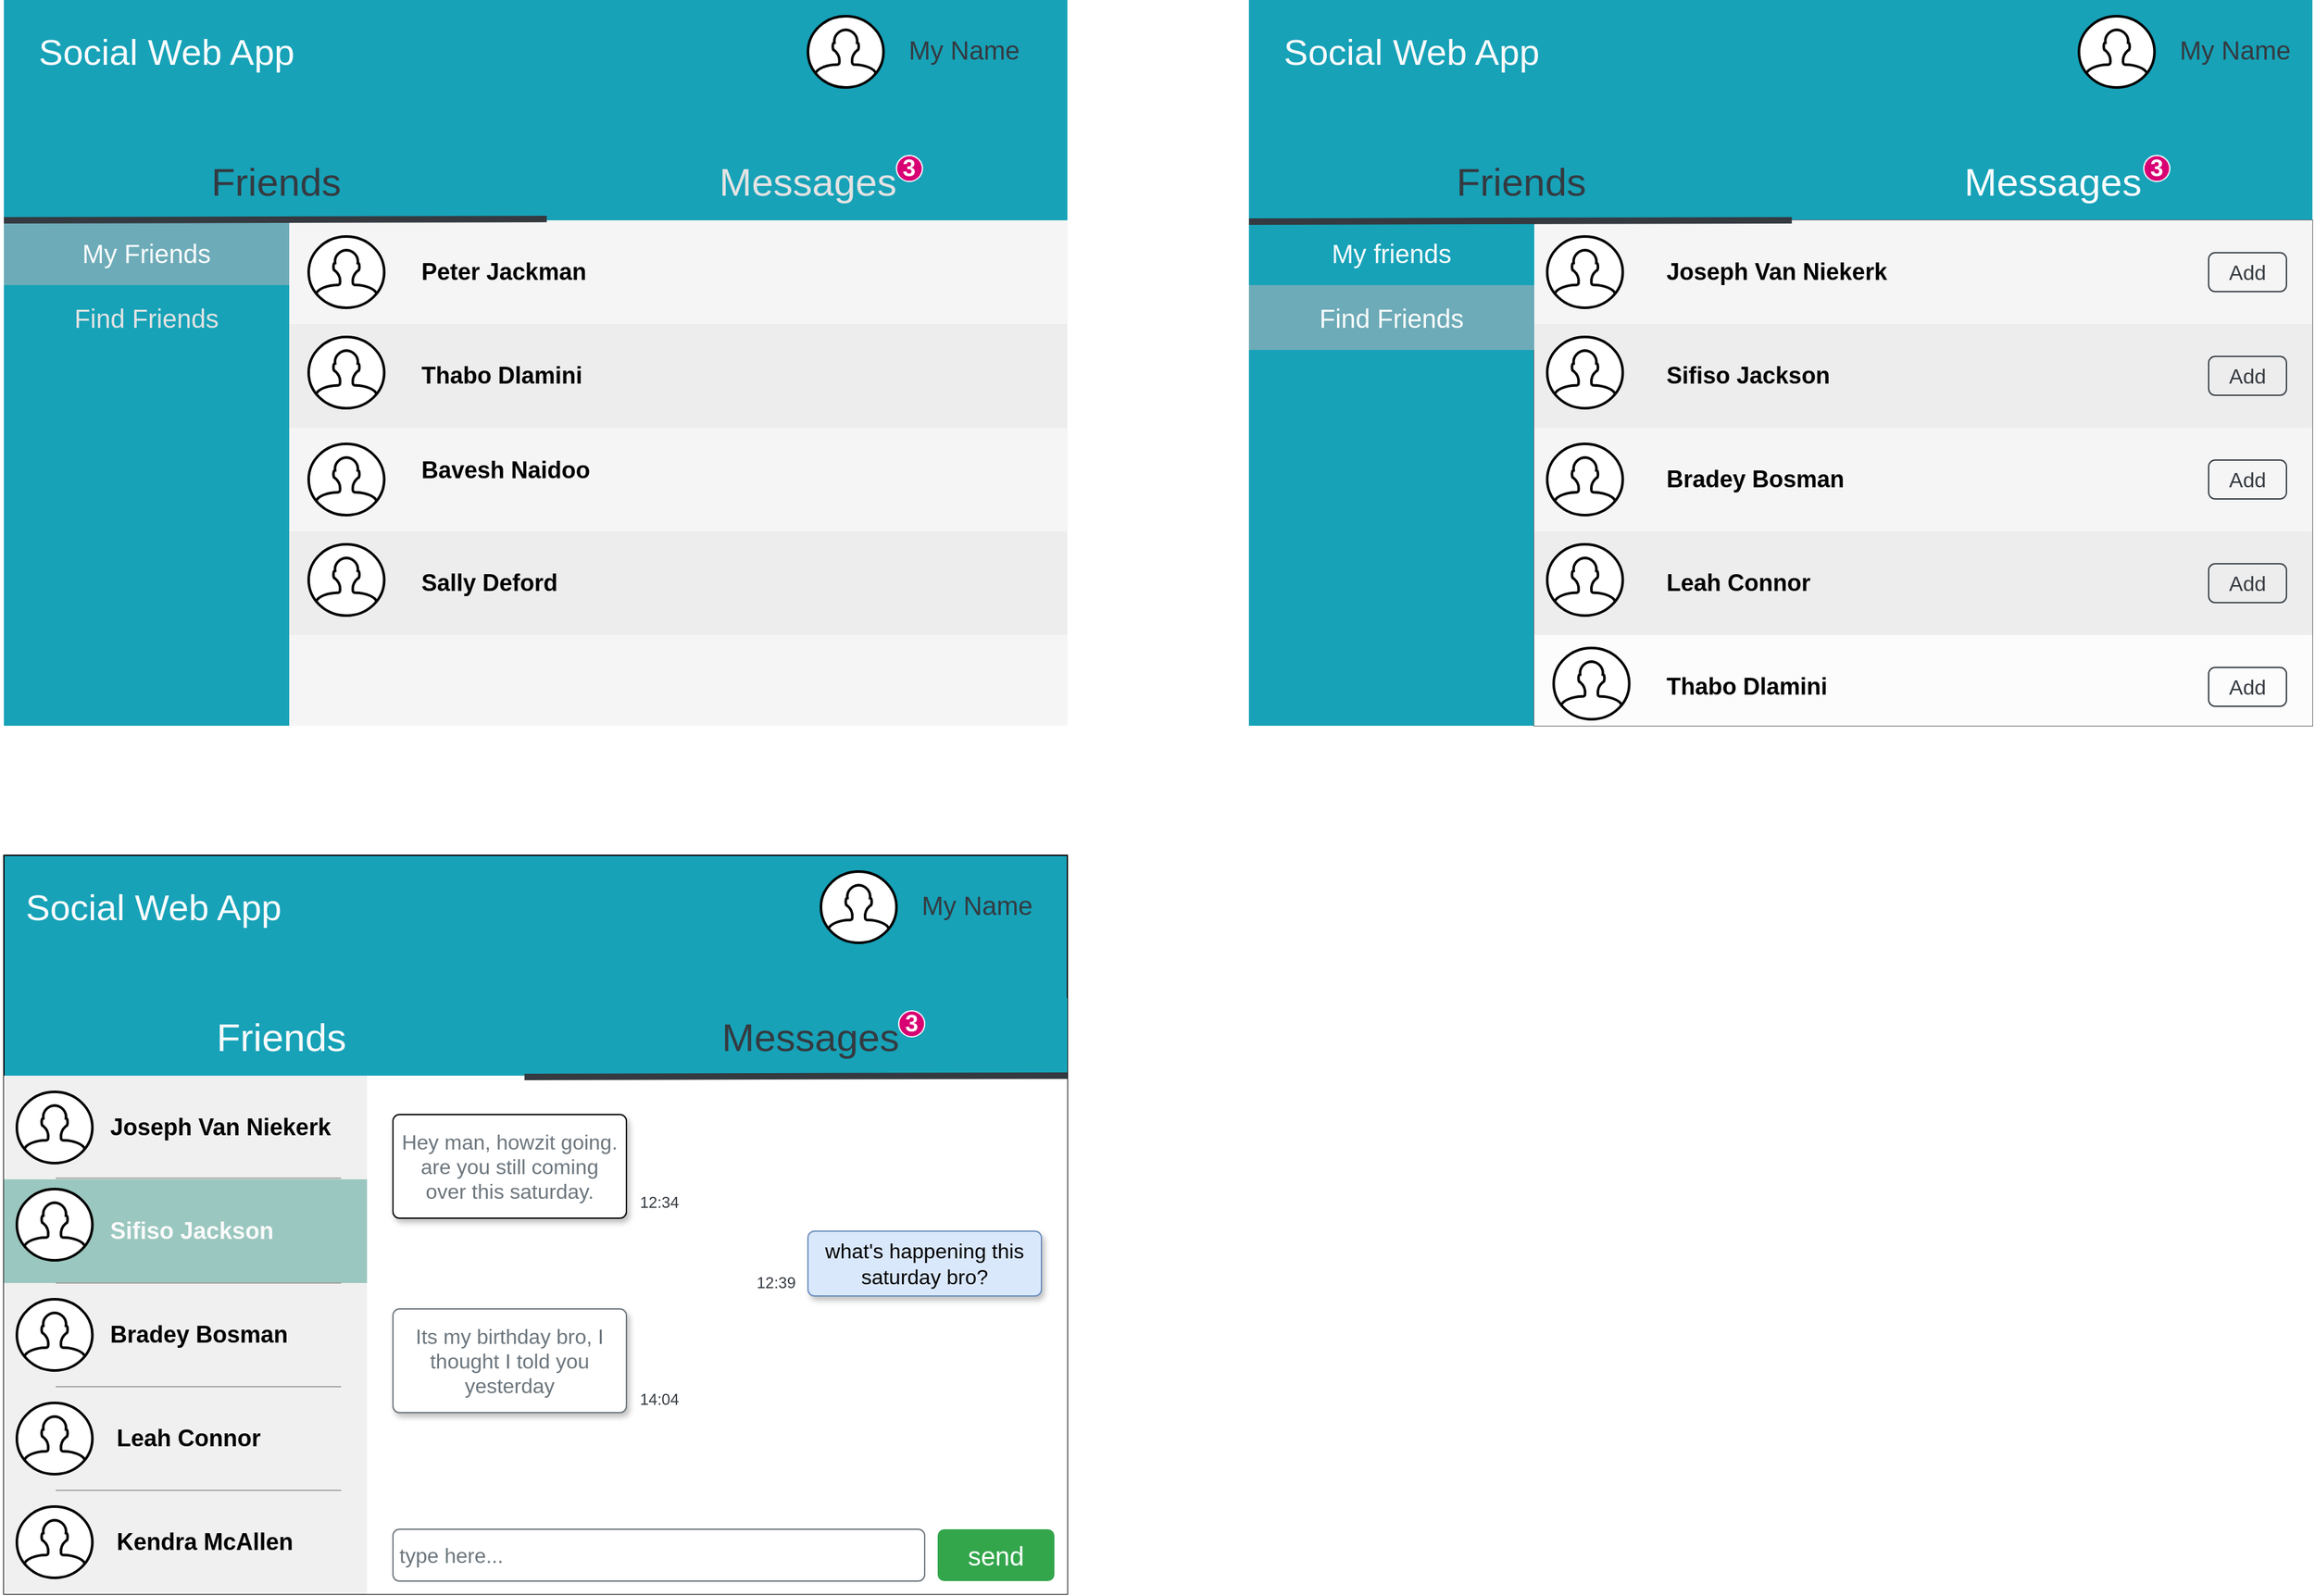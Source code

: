 <mxfile version="13.9.9" type="device"><diagram id="fgAXgXyOfDUT4Os04K8f" name="Page-1"><mxGraphModel dx="3542" dy="1590" grid="1" gridSize="10" guides="1" tooltips="1" connect="1" arrows="1" fold="1" page="1" pageScale="1" pageWidth="827" pageHeight="1169" math="0" shadow="0"><root><mxCell id="0"/><mxCell id="1" parent="0"/><mxCell id="bKi56a2Kkz1NWLnt8a-1-68" value="" style="rounded=0;whiteSpace=wrap;html=1;fillColor=#17A2B8;" parent="1" vertex="1"><mxGeometry y="710" width="820" height="570" as="geometry"/></mxCell><mxCell id="FOoEjwUiOdIudDkvQVt_-35" value="" style="rounded=0;whiteSpace=wrap;html=1;shadow=0;glass=0;sketch=0;fontColor=#333333;fillColor=#F0F0F0;strokeColor=none;" vertex="1" parent="1"><mxGeometry y="880" width="280" height="400" as="geometry"/></mxCell><mxCell id="FOoEjwUiOdIudDkvQVt_-44" value="" style="rounded=0;whiteSpace=wrap;html=1;shadow=0;glass=0;dashed=1;dashPattern=1 1;sketch=0;fillColor=#9AC7BF;strokeColor=none;" vertex="1" parent="1"><mxGeometry y="960" width="280" height="80" as="geometry"/></mxCell><mxCell id="FOoEjwUiOdIudDkvQVt_-36" value="" style="rounded=0;whiteSpace=wrap;html=1;shadow=0;glass=0;sketch=0;strokeColor=none;" vertex="1" parent="1"><mxGeometry x="280" y="880" width="540" height="400" as="geometry"/></mxCell><mxCell id="bKi56a2Kkz1NWLnt8a-1-1" value="" style="rounded=0;whiteSpace=wrap;html=1;fillColor=#17A2B8;strokeColor=none;" parent="1" vertex="1"><mxGeometry y="50" width="820" height="560" as="geometry"/></mxCell><mxCell id="bKi56a2Kkz1NWLnt8a-1-2" value="&lt;font style=&quot;font-size: 28px&quot;&gt;Social Web App&lt;/font&gt;" style="text;html=1;align=center;verticalAlign=middle;resizable=0;points=[];autosize=1;fontColor=#FCFCFC;" parent="1" vertex="1"><mxGeometry x="20" y="80" width="210" height="20" as="geometry"/></mxCell><mxCell id="bKi56a2Kkz1NWLnt8a-1-5" value="&lt;font style=&quot;font-size: 30px&quot;&gt;Friends&lt;/font&gt;" style="rounded=0;whiteSpace=wrap;html=1;fillColor=#17A2B8;strokeColor=none;gradientDirection=south;fontColor=#343a40;" parent="1" vertex="1"><mxGeometry y="160" width="420" height="60" as="geometry"/></mxCell><mxCell id="bKi56a2Kkz1NWLnt8a-1-7" value="&lt;font style=&quot;font-size: 30px&quot;&gt;Messages&lt;/font&gt;" style="rounded=0;whiteSpace=wrap;html=1;fillColor=#17a2b8;strokeColor=none;fontColor=#E3E3E3;" parent="1" vertex="1"><mxGeometry x="420" y="160" width="400" height="60" as="geometry"/></mxCell><mxCell id="bKi56a2Kkz1NWLnt8a-1-9" value="" style="rounded=0;whiteSpace=wrap;html=1;fillColor=#f5f5f5;fontColor=#333333;strokeColor=none;" parent="1" vertex="1"><mxGeometry x="220" y="220" width="600" height="390" as="geometry"/></mxCell><mxCell id="bKi56a2Kkz1NWLnt8a-1-10" value="&lt;blockquote style=&quot;margin: 0px 0px 0px 40px ; border: none ; padding: 0px&quot;&gt;&lt;br&gt;&lt;/blockquote&gt;" style="rounded=0;whiteSpace=wrap;html=1;fillColor=#f5f5f5;fontColor=#333333;align=center;glass=0;sketch=0;shadow=0;strokeColor=none;" parent="1" vertex="1"><mxGeometry x="220" y="220" width="600" height="80" as="geometry"/></mxCell><mxCell id="bKi56a2Kkz1NWLnt8a-1-11" value="" style="rounded=0;whiteSpace=wrap;html=1;fontColor=#333333;strokeColor=none;fillColor=#EDEDED;" parent="1" vertex="1"><mxGeometry x="220" y="300" width="600" height="80" as="geometry"/></mxCell><mxCell id="bKi56a2Kkz1NWLnt8a-1-12" value="" style="rounded=0;whiteSpace=wrap;html=1;fillColor=#f5f5f5;fontColor=#333333;strokeColor=none;" parent="1" vertex="1"><mxGeometry x="220" y="380" width="600" height="80" as="geometry"/></mxCell><mxCell id="bKi56a2Kkz1NWLnt8a-1-13" value="" style="rounded=0;whiteSpace=wrap;html=1;fontColor=#333333;strokeColor=none;fillColor=#EDEDED;" parent="1" vertex="1"><mxGeometry x="220" y="460" width="600" height="80" as="geometry"/></mxCell><mxCell id="bKi56a2Kkz1NWLnt8a-1-14" value="&lt;font style=&quot;font-size: 20px&quot;&gt;My Friends&lt;/font&gt;" style="rounded=0;whiteSpace=wrap;html=1;fontColor=#FCFCFC;gradientDirection=south;strokeColor=none;fillColor=#6DABB8;" parent="1" vertex="1"><mxGeometry y="220" width="220" height="50" as="geometry"/></mxCell><mxCell id="bKi56a2Kkz1NWLnt8a-1-20" value="&lt;font style=&quot;font-size: 20px&quot;&gt;Find Friends&lt;/font&gt;" style="rounded=0;whiteSpace=wrap;html=1;fillColor=none;strokeColor=none;fontColor=#E3E3E3;" parent="1" vertex="1"><mxGeometry y="270" width="220" height="50" as="geometry"/></mxCell><mxCell id="bKi56a2Kkz1NWLnt8a-1-21" value="&lt;div&gt;&lt;span&gt;&lt;b&gt;&lt;font style=&quot;font-size: 18px&quot;&gt;Peter Jackman&lt;/font&gt;&lt;/b&gt;&lt;/span&gt;&lt;/div&gt;" style="text;html=1;align=left;verticalAlign=middle;resizable=0;points=[];autosize=1;" parent="1" vertex="1"><mxGeometry x="320" y="250" width="140" height="20" as="geometry"/></mxCell><mxCell id="bKi56a2Kkz1NWLnt8a-1-22" value="&lt;div&gt;&lt;span style=&quot;font-size: 18px&quot;&gt;&lt;b&gt;Thabo Dlamini&lt;/b&gt;&lt;/span&gt;&lt;/div&gt;" style="text;html=1;align=left;verticalAlign=middle;resizable=0;points=[];autosize=1;" parent="1" vertex="1"><mxGeometry x="320" y="330" width="140" height="20" as="geometry"/></mxCell><mxCell id="bKi56a2Kkz1NWLnt8a-1-23" value="&lt;div&gt;&lt;span style=&quot;font-size: 18px&quot;&gt;&lt;b&gt;Bavesh Naidoo&lt;/b&gt;&lt;/span&gt;&lt;/div&gt;&lt;div&gt;&lt;br&gt;&lt;/div&gt;" style="text;html=1;align=left;verticalAlign=middle;resizable=0;points=[];autosize=1;" parent="1" vertex="1"><mxGeometry x="320" y="400" width="150" height="40" as="geometry"/></mxCell><mxCell id="bKi56a2Kkz1NWLnt8a-1-24" value="&lt;div&gt;&lt;span style=&quot;font-size: 18px&quot;&gt;&lt;b&gt;Sally Deford&lt;/b&gt;&lt;/span&gt;&lt;/div&gt;" style="text;html=1;align=left;verticalAlign=middle;resizable=0;points=[];autosize=1;" parent="1" vertex="1"><mxGeometry x="320" y="490" width="120" height="20" as="geometry"/></mxCell><mxCell id="bKi56a2Kkz1NWLnt8a-1-45" value="" style="rounded=0;whiteSpace=wrap;html=1;fillColor=#17A2B8;strokeColor=none;" parent="1" vertex="1"><mxGeometry x="960" y="50" width="820" height="560" as="geometry"/></mxCell><mxCell id="bKi56a2Kkz1NWLnt8a-1-46" value="&lt;font style=&quot;font-size: 28px&quot; color=&quot;#fafafa&quot;&gt;Social Web App&lt;/font&gt;" style="text;html=1;align=center;verticalAlign=middle;resizable=0;points=[];autosize=1;" parent="1" vertex="1"><mxGeometry x="980" y="80" width="210" height="20" as="geometry"/></mxCell><mxCell id="bKi56a2Kkz1NWLnt8a-1-47" value="&lt;font style=&quot;font-size: 30px&quot; color=&quot;#343a40&quot;&gt;Friends&lt;/font&gt;" style="rounded=0;whiteSpace=wrap;html=1;fillColor=#17A2B8;strokeColor=none;" parent="1" vertex="1"><mxGeometry x="960" y="160" width="420" height="60" as="geometry"/></mxCell><mxCell id="bKi56a2Kkz1NWLnt8a-1-48" value="&lt;font style=&quot;font-size: 30px&quot; color=&quot;#fcfcfc&quot;&gt;Messages&lt;/font&gt;" style="rounded=0;whiteSpace=wrap;html=1;fontColor=#333333;fillColor=#17A2B8;strokeColor=none;" parent="1" vertex="1"><mxGeometry x="1380" y="160" width="400" height="60" as="geometry"/></mxCell><mxCell id="bKi56a2Kkz1NWLnt8a-1-49" value="" style="rounded=0;whiteSpace=wrap;html=1;fillColor=#f5f5f5;strokeColor=#666666;fontColor=#333333;" parent="1" vertex="1"><mxGeometry x="1180" y="220" width="600" height="390" as="geometry"/></mxCell><mxCell id="bKi56a2Kkz1NWLnt8a-1-50" value="&lt;blockquote style=&quot;margin: 0px 0px 0px 40px ; border: none ; padding: 0px&quot;&gt;&lt;br&gt;&lt;/blockquote&gt;" style="rounded=0;whiteSpace=wrap;html=1;fillColor=#f5f5f5;fontColor=#333333;align=center;strokeColor=none;" parent="1" vertex="1"><mxGeometry x="1180" y="220" width="600" height="80" as="geometry"/></mxCell><mxCell id="bKi56a2Kkz1NWLnt8a-1-51" value="" style="rounded=0;whiteSpace=wrap;html=1;fontColor=#333333;strokeColor=none;fillColor=#EDEDED;" parent="1" vertex="1"><mxGeometry x="1180" y="300" width="600" height="80" as="geometry"/></mxCell><mxCell id="bKi56a2Kkz1NWLnt8a-1-52" value="" style="rounded=0;whiteSpace=wrap;html=1;fillColor=#f5f5f5;fontColor=#333333;strokeColor=none;" parent="1" vertex="1"><mxGeometry x="1180" y="380" width="600" height="80" as="geometry"/></mxCell><mxCell id="bKi56a2Kkz1NWLnt8a-1-53" value="" style="rounded=0;whiteSpace=wrap;html=1;fontColor=#333333;strokeColor=none;fillColor=#EDEDED;" parent="1" vertex="1"><mxGeometry x="1180" y="460" width="600" height="80" as="geometry"/></mxCell><mxCell id="bKi56a2Kkz1NWLnt8a-1-54" value="&lt;font style=&quot;font-size: 20px&quot; color=&quot;#fcfcfc&quot;&gt;Find Friends&lt;/font&gt;" style="rounded=0;whiteSpace=wrap;html=1;fontColor=#333333;strokeColor=none;fillColor=#6DABB8;" parent="1" vertex="1"><mxGeometry x="960" y="270" width="220" height="50" as="geometry"/></mxCell><mxCell id="bKi56a2Kkz1NWLnt8a-1-59" value="&lt;font style=&quot;font-size: 20px&quot; color=&quot;#fcfcfc&quot;&gt;My friends&lt;/font&gt;" style="rounded=0;whiteSpace=wrap;html=1;strokeColor=none;fillColor=#17A2B8;" parent="1" vertex="1"><mxGeometry x="960" y="220" width="220" height="50" as="geometry"/></mxCell><mxCell id="bKi56a2Kkz1NWLnt8a-1-60" value="&lt;div&gt;&lt;span&gt;&lt;b&gt;&lt;font style=&quot;font-size: 18px&quot;&gt;Joseph Van Niekerk&lt;/font&gt;&lt;/b&gt;&lt;/span&gt;&lt;/div&gt;" style="text;html=1;align=left;verticalAlign=middle;resizable=0;points=[];autosize=1;" parent="1" vertex="1"><mxGeometry x="1280" y="250" width="190" height="20" as="geometry"/></mxCell><mxCell id="bKi56a2Kkz1NWLnt8a-1-61" value="&lt;div&gt;&lt;span style=&quot;font-size: 18px&quot;&gt;&lt;b&gt;Sifiso Jackson&lt;/b&gt;&lt;/span&gt;&lt;/div&gt;" style="text;html=1;align=left;verticalAlign=middle;resizable=0;points=[];autosize=1;" parent="1" vertex="1"><mxGeometry x="1280" y="330" width="140" height="20" as="geometry"/></mxCell><mxCell id="bKi56a2Kkz1NWLnt8a-1-62" value="&lt;div&gt;&lt;span style=&quot;font-size: 18px&quot;&gt;&lt;b&gt;Bradey Bosman&lt;/b&gt;&lt;/span&gt;&lt;/div&gt;" style="text;html=1;align=left;verticalAlign=middle;resizable=0;points=[];autosize=1;" parent="1" vertex="1"><mxGeometry x="1280" y="410" width="150" height="20" as="geometry"/></mxCell><mxCell id="bKi56a2Kkz1NWLnt8a-1-63" value="&lt;span style=&quot;font-size: 18px&quot;&gt;&lt;b&gt;Leah Connor&lt;/b&gt;&lt;/span&gt;" style="text;html=1;align=left;verticalAlign=middle;resizable=0;points=[];autosize=1;" parent="1" vertex="1"><mxGeometry x="1280" y="490" width="130" height="20" as="geometry"/></mxCell><mxCell id="bKi56a2Kkz1NWLnt8a-1-64" value="Add" style="html=1;shadow=0;dashed=0;shape=mxgraph.bootstrap.rrect;rSize=5;strokeColor=#343A40;strokeWidth=1;fillColor=none;fontColor=#343A40;whiteSpace=wrap;align=center;verticalAlign=middle;spacingLeft=0;fontStyle=0;fontSize=16;spacing=5;" parent="1" vertex="1"><mxGeometry x="1700" y="245" width="60" height="30" as="geometry"/></mxCell><mxCell id="bKi56a2Kkz1NWLnt8a-1-65" value="Add" style="html=1;shadow=0;dashed=0;shape=mxgraph.bootstrap.rrect;rSize=5;strokeColor=#343A40;strokeWidth=1;fillColor=none;fontColor=#343A40;whiteSpace=wrap;align=center;verticalAlign=middle;spacingLeft=0;fontStyle=0;fontSize=16;spacing=5;" parent="1" vertex="1"><mxGeometry x="1700" y="325" width="60" height="30" as="geometry"/></mxCell><mxCell id="bKi56a2Kkz1NWLnt8a-1-66" value="Add" style="html=1;shadow=0;dashed=0;shape=mxgraph.bootstrap.rrect;rSize=5;strokeColor=#343A40;strokeWidth=1;fillColor=none;fontColor=#343A40;whiteSpace=wrap;align=center;verticalAlign=middle;spacingLeft=0;fontStyle=0;fontSize=16;spacing=5;" parent="1" vertex="1"><mxGeometry x="1700" y="405" width="60" height="30" as="geometry"/></mxCell><mxCell id="bKi56a2Kkz1NWLnt8a-1-67" value="Add" style="html=1;shadow=0;dashed=0;shape=mxgraph.bootstrap.rrect;rSize=5;strokeColor=#343A40;strokeWidth=1;fillColor=none;fontColor=#343A40;whiteSpace=wrap;align=center;verticalAlign=middle;spacingLeft=0;fontStyle=0;fontSize=16;spacing=5;" parent="1" vertex="1"><mxGeometry x="1700" y="485" width="60" height="30" as="geometry"/></mxCell><mxCell id="bKi56a2Kkz1NWLnt8a-1-69" value="&lt;font style=&quot;font-size: 28px&quot; color=&quot;#fcfcfc&quot;&gt;Social Web App&lt;/font&gt;" style="text;html=1;align=center;verticalAlign=middle;resizable=0;points=[];autosize=1;" parent="1" vertex="1"><mxGeometry x="10" y="740" width="210" height="20" as="geometry"/></mxCell><mxCell id="bKi56a2Kkz1NWLnt8a-1-83" value="&lt;div&gt;&lt;span&gt;&lt;b&gt;&lt;font style=&quot;font-size: 18px&quot;&gt;Joseph Van Niekerk&lt;/font&gt;&lt;/b&gt;&lt;/span&gt;&lt;/div&gt;" style="text;html=1;align=left;verticalAlign=middle;resizable=0;points=[];autosize=1;" parent="1" vertex="1"><mxGeometry x="80" y="910" width="190" height="20" as="geometry"/></mxCell><mxCell id="bKi56a2Kkz1NWLnt8a-1-84" value="&lt;div&gt;&lt;span style=&quot;font-size: 18px&quot;&gt;&lt;b&gt;Sifiso Jackson&lt;/b&gt;&lt;/span&gt;&lt;/div&gt;" style="text;html=1;align=left;verticalAlign=middle;resizable=0;points=[];autosize=1;fontColor=#FAFAFA;" parent="1" vertex="1"><mxGeometry x="80" y="990" width="140" height="20" as="geometry"/></mxCell><mxCell id="bKi56a2Kkz1NWLnt8a-1-85" value="&lt;div&gt;&lt;span style=&quot;font-size: 18px&quot;&gt;&lt;b&gt;Bradey Bosman&lt;/b&gt;&lt;/span&gt;&lt;/div&gt;" style="text;html=1;align=left;verticalAlign=middle;resizable=0;points=[];autosize=1;" parent="1" vertex="1"><mxGeometry x="80" y="1070" width="150" height="20" as="geometry"/></mxCell><mxCell id="bKi56a2Kkz1NWLnt8a-1-86" value="&lt;span style=&quot;font-size: 18px&quot;&gt;&lt;b&gt;Leah Connor&lt;/b&gt;&lt;/span&gt;" style="text;html=1;align=left;verticalAlign=middle;resizable=0;points=[];autosize=1;" parent="1" vertex="1"><mxGeometry x="85" y="1150" width="130" height="20" as="geometry"/></mxCell><mxCell id="bKi56a2Kkz1NWLnt8a-1-93" value="&lt;span style=&quot;font-size: 18px&quot;&gt;&lt;b&gt;Kendra McAllen&lt;/b&gt;&lt;/span&gt;" style="text;html=1;align=left;verticalAlign=middle;resizable=0;points=[];autosize=1;" parent="1" vertex="1"><mxGeometry x="85" y="1230" width="150" height="20" as="geometry"/></mxCell><mxCell id="bKi56a2Kkz1NWLnt8a-1-94" value="Hey man, howzit going. are you still coming over this saturday." style="html=1;shadow=1;dashed=0;shape=mxgraph.bootstrap.rrect;rSize=5;strokeWidth=1;fontColor=#6C767D;whiteSpace=wrap;align=center;verticalAlign=middle;spacingLeft=0;fontStyle=0;fontSize=16;spacing=5;sketch=0;" parent="1" vertex="1"><mxGeometry x="300" y="910" width="180" height="80" as="geometry"/></mxCell><mxCell id="bKi56a2Kkz1NWLnt8a-1-95" value="what's happening this saturday bro?" style="html=1;shadow=1;dashed=0;shape=mxgraph.bootstrap.rrect;rSize=5;strokeColor=#6c8ebf;strokeWidth=1;fillColor=#dae8fc;whiteSpace=wrap;align=center;verticalAlign=middle;spacingLeft=0;fontStyle=0;fontSize=16;spacing=5;perimeterSpacing=0;" parent="1" vertex="1"><mxGeometry x="620" y="1000" width="180" height="50" as="geometry"/></mxCell><mxCell id="bKi56a2Kkz1NWLnt8a-1-96" value="Its my birthday bro, I thought I told you yesterday" style="html=1;shadow=1;dashed=0;shape=mxgraph.bootstrap.rrect;rSize=5;strokeColor=#6C767D;strokeWidth=1;fontColor=#6C767D;whiteSpace=wrap;align=center;verticalAlign=middle;spacingLeft=0;fontStyle=0;fontSize=16;spacing=5;" parent="1" vertex="1"><mxGeometry x="300" y="1060" width="180" height="80" as="geometry"/></mxCell><mxCell id="bKi56a2Kkz1NWLnt8a-1-97" value="type here..." style="html=1;shadow=0;dashed=0;shape=mxgraph.bootstrap.rrect;rSize=5;strokeColor=#6C767D;strokeWidth=1;fillColor=none;fontColor=#6C767D;whiteSpace=wrap;align=left;verticalAlign=middle;spacingLeft=0;fontStyle=0;fontSize=16;spacing=5;" parent="1" vertex="1"><mxGeometry x="300" y="1230" width="410" height="40" as="geometry"/></mxCell><mxCell id="FOoEjwUiOdIudDkvQVt_-1" value="" style="endArrow=none;html=1;fontColor=#E3E3E3;strokeWidth=5;entryX=0.331;entryY=-0.012;entryDx=0;entryDy=0;entryPerimeter=0;exitX=0;exitY=1;exitDx=0;exitDy=0;strokeColor=#343A40;" edge="1" parent="1" source="bKi56a2Kkz1NWLnt8a-1-5" target="bKi56a2Kkz1NWLnt8a-1-10"><mxGeometry width="50" height="50" relative="1" as="geometry"><mxPoint x="90" y="170" as="sourcePoint"/><mxPoint x="140" y="120" as="targetPoint"/></mxGeometry></mxCell><mxCell id="FOoEjwUiOdIudDkvQVt_-2" value="" style="html=1;verticalLabelPosition=bottom;align=center;labelBackgroundColor=#ffffff;verticalAlign=top;strokeWidth=2;shadow=0;dashed=0;shape=mxgraph.ios7.icons.user;rounded=1;glass=0;sketch=0;" vertex="1" parent="1"><mxGeometry x="235" y="232.5" width="58.24" height="55" as="geometry"/></mxCell><mxCell id="FOoEjwUiOdIudDkvQVt_-3" value="" style="html=1;verticalLabelPosition=bottom;align=center;labelBackgroundColor=#ffffff;verticalAlign=top;strokeWidth=2;shadow=0;dashed=0;shape=mxgraph.ios7.icons.user;rounded=1;glass=0;sketch=0;" vertex="1" parent="1"><mxGeometry x="235" y="310" width="58.24" height="55" as="geometry"/></mxCell><mxCell id="FOoEjwUiOdIudDkvQVt_-4" value="" style="html=1;verticalLabelPosition=bottom;align=center;labelBackgroundColor=#ffffff;verticalAlign=top;strokeWidth=2;shadow=0;dashed=0;shape=mxgraph.ios7.icons.user;rounded=1;glass=0;sketch=0;" vertex="1" parent="1"><mxGeometry x="235" y="392.5" width="58.24" height="55" as="geometry"/></mxCell><mxCell id="FOoEjwUiOdIudDkvQVt_-5" value="" style="html=1;verticalLabelPosition=bottom;align=center;labelBackgroundColor=#ffffff;verticalAlign=top;strokeWidth=2;shadow=0;dashed=0;shape=mxgraph.ios7.icons.user;rounded=1;glass=0;sketch=0;" vertex="1" parent="1"><mxGeometry x="235" y="470" width="58.24" height="55" as="geometry"/></mxCell><mxCell id="FOoEjwUiOdIudDkvQVt_-6" value="" style="html=1;verticalLabelPosition=bottom;align=center;labelBackgroundColor=#ffffff;verticalAlign=top;strokeWidth=2;shadow=0;dashed=0;shape=mxgraph.ios7.icons.user;rounded=1;glass=0;sketch=0;" vertex="1" parent="1"><mxGeometry x="620" y="62.5" width="58.24" height="55" as="geometry"/></mxCell><mxCell id="FOoEjwUiOdIudDkvQVt_-7" value="&lt;font style=&quot;font-size: 20px&quot;&gt;My Name&lt;/font&gt;" style="text;html=1;align=center;verticalAlign=middle;resizable=0;points=[];autosize=1;fontColor=#343a40;" vertex="1" parent="1"><mxGeometry x="690" y="77.5" width="100" height="20" as="geometry"/></mxCell><mxCell id="FOoEjwUiOdIudDkvQVt_-8" value="" style="endArrow=none;html=1;fontColor=#E3E3E3;strokeWidth=5;entryX=0.331;entryY=-0.012;entryDx=0;entryDy=0;entryPerimeter=0;exitX=0;exitY=1;exitDx=0;exitDy=0;strokeColor=#343A40;" edge="1" parent="1"><mxGeometry width="50" height="50" relative="1" as="geometry"><mxPoint x="960" y="220.96" as="sourcePoint"/><mxPoint x="1378.6" y="220.0" as="targetPoint"/></mxGeometry></mxCell><mxCell id="FOoEjwUiOdIudDkvQVt_-9" value="" style="html=1;verticalLabelPosition=bottom;align=center;labelBackgroundColor=#ffffff;verticalAlign=top;strokeWidth=2;shadow=0;dashed=0;shape=mxgraph.ios7.icons.user;rounded=1;glass=0;sketch=0;" vertex="1" parent="1"><mxGeometry x="1190" y="232.5" width="58.24" height="55" as="geometry"/></mxCell><mxCell id="FOoEjwUiOdIudDkvQVt_-10" value="" style="html=1;verticalLabelPosition=bottom;align=center;labelBackgroundColor=#ffffff;verticalAlign=top;strokeWidth=2;shadow=0;dashed=0;shape=mxgraph.ios7.icons.user;rounded=1;glass=0;sketch=0;" vertex="1" parent="1"><mxGeometry x="1190" y="310" width="58.24" height="55" as="geometry"/></mxCell><mxCell id="FOoEjwUiOdIudDkvQVt_-11" value="" style="html=1;verticalLabelPosition=bottom;align=center;labelBackgroundColor=#ffffff;verticalAlign=top;strokeWidth=2;shadow=0;dashed=0;shape=mxgraph.ios7.icons.user;rounded=1;glass=0;sketch=0;" vertex="1" parent="1"><mxGeometry x="1190" y="392.5" width="58.24" height="55" as="geometry"/></mxCell><mxCell id="FOoEjwUiOdIudDkvQVt_-12" value="" style="html=1;verticalLabelPosition=bottom;align=center;labelBackgroundColor=#ffffff;verticalAlign=top;strokeWidth=2;shadow=0;dashed=0;shape=mxgraph.ios7.icons.user;rounded=1;glass=0;sketch=0;" vertex="1" parent="1"><mxGeometry x="1190" y="470" width="58.24" height="55" as="geometry"/></mxCell><mxCell id="FOoEjwUiOdIudDkvQVt_-15" value="" style="rounded=0;whiteSpace=wrap;html=1;fontColor=#333333;strokeColor=none;fillColor=#FCFCFC;" vertex="1" parent="1"><mxGeometry x="1180" y="540" width="600" height="70" as="geometry"/></mxCell><mxCell id="FOoEjwUiOdIudDkvQVt_-16" value="&lt;div&gt;&lt;span style=&quot;font-size: 18px&quot;&gt;&lt;b&gt;Thabo Dlamini&lt;/b&gt;&lt;/span&gt;&lt;/div&gt;" style="text;html=1;align=left;verticalAlign=middle;resizable=0;points=[];autosize=1;" vertex="1" parent="1"><mxGeometry x="1280" y="570" width="140" height="20" as="geometry"/></mxCell><mxCell id="FOoEjwUiOdIudDkvQVt_-17" value="" style="html=1;verticalLabelPosition=bottom;align=center;labelBackgroundColor=#ffffff;verticalAlign=top;strokeWidth=2;shadow=0;dashed=0;shape=mxgraph.ios7.icons.user;rounded=1;glass=0;sketch=0;" vertex="1" parent="1"><mxGeometry x="1195" y="550" width="58.24" height="55" as="geometry"/></mxCell><mxCell id="FOoEjwUiOdIudDkvQVt_-18" value="" style="html=1;verticalLabelPosition=bottom;align=center;labelBackgroundColor=#ffffff;verticalAlign=top;strokeWidth=2;shadow=0;dashed=0;shape=mxgraph.ios7.icons.user;rounded=1;glass=0;sketch=0;" vertex="1" parent="1"><mxGeometry x="1600" y="62.5" width="58.24" height="55" as="geometry"/></mxCell><mxCell id="FOoEjwUiOdIudDkvQVt_-19" value="&lt;font style=&quot;font-size: 20px&quot;&gt;My Name&lt;/font&gt;" style="text;html=1;align=center;verticalAlign=middle;resizable=0;points=[];autosize=1;fontColor=#343a40;" vertex="1" parent="1"><mxGeometry x="1670" y="77.5" width="100" height="20" as="geometry"/></mxCell><mxCell id="FOoEjwUiOdIudDkvQVt_-20" value="Add" style="html=1;shadow=0;dashed=0;shape=mxgraph.bootstrap.rrect;rSize=5;strokeColor=#343A40;strokeWidth=1;fillColor=none;fontColor=#343A40;whiteSpace=wrap;align=center;verticalAlign=middle;spacingLeft=0;fontStyle=0;fontSize=16;spacing=5;" vertex="1" parent="1"><mxGeometry x="1700" y="565" width="60" height="30" as="geometry"/></mxCell><mxCell id="FOoEjwUiOdIudDkvQVt_-22" value="&lt;font style=&quot;font-size: 30px&quot; color=&quot;#fafafa&quot;&gt;Friends&lt;/font&gt;" style="rounded=0;whiteSpace=wrap;html=1;fillColor=#17A2B8;strokeColor=none;gradientDirection=south;fontColor=#343a40;" vertex="1" parent="1"><mxGeometry x="4" y="820" width="420" height="60" as="geometry"/></mxCell><mxCell id="FOoEjwUiOdIudDkvQVt_-23" value="&lt;font style=&quot;font-size: 30px&quot; color=&quot;#343a40&quot;&gt;Messages&lt;/font&gt;" style="rounded=0;whiteSpace=wrap;html=1;fillColor=#17a2b8;strokeColor=none;fontColor=#E3E3E3;" vertex="1" parent="1"><mxGeometry x="424" y="820" width="396" height="60" as="geometry"/></mxCell><mxCell id="FOoEjwUiOdIudDkvQVt_-24" value="" style="endArrow=none;html=1;fontColor=#E3E3E3;strokeWidth=5;entryX=0.331;entryY=-0.012;entryDx=0;entryDy=0;entryPerimeter=0;exitX=0;exitY=1;exitDx=0;exitDy=0;strokeColor=#343A40;" edge="1" parent="1"><mxGeometry width="50" height="50" relative="1" as="geometry"><mxPoint x="401.4" y="880.96" as="sourcePoint"/><mxPoint x="820.0" y="880" as="targetPoint"/></mxGeometry></mxCell><mxCell id="FOoEjwUiOdIudDkvQVt_-26" value="" style="html=1;verticalLabelPosition=bottom;align=center;labelBackgroundColor=#ffffff;verticalAlign=top;strokeWidth=2;shadow=0;dashed=0;shape=mxgraph.ios7.icons.user;rounded=1;glass=0;sketch=0;" vertex="1" parent="1"><mxGeometry x="10" y="967.5" width="58.24" height="55" as="geometry"/></mxCell><mxCell id="FOoEjwUiOdIudDkvQVt_-27" value="" style="html=1;verticalLabelPosition=bottom;align=center;labelBackgroundColor=#ffffff;verticalAlign=top;strokeWidth=2;shadow=0;dashed=0;shape=mxgraph.ios7.icons.user;rounded=1;glass=0;sketch=0;" vertex="1" parent="1"><mxGeometry x="10" y="1052.5" width="58.24" height="55" as="geometry"/></mxCell><mxCell id="FOoEjwUiOdIudDkvQVt_-28" value="" style="html=1;verticalLabelPosition=bottom;align=center;labelBackgroundColor=#ffffff;verticalAlign=top;strokeWidth=2;shadow=0;dashed=0;shape=mxgraph.ios7.icons.user;rounded=1;glass=0;sketch=0;" vertex="1" parent="1"><mxGeometry x="10" y="1132.5" width="58.24" height="55" as="geometry"/></mxCell><mxCell id="FOoEjwUiOdIudDkvQVt_-29" value="" style="html=1;verticalLabelPosition=bottom;align=center;labelBackgroundColor=#ffffff;verticalAlign=top;strokeWidth=2;shadow=0;dashed=0;shape=mxgraph.ios7.icons.user;rounded=1;glass=0;sketch=0;" vertex="1" parent="1"><mxGeometry x="10" y="1212.5" width="58.24" height="55" as="geometry"/></mxCell><mxCell id="FOoEjwUiOdIudDkvQVt_-30" value="" style="html=1;verticalLabelPosition=bottom;align=center;labelBackgroundColor=#ffffff;verticalAlign=top;strokeWidth=2;shadow=0;dashed=0;shape=mxgraph.ios7.icons.user;rounded=1;glass=0;sketch=0;" vertex="1" parent="1"><mxGeometry x="10" y="892.5" width="58.24" height="55" as="geometry"/></mxCell><mxCell id="FOoEjwUiOdIudDkvQVt_-31" value="" style="endArrow=none;html=1;fontColor=#E3E3E3;strokeWidth=1;strokeColor=#A3A3A3;" edge="1" parent="1"><mxGeometry width="50" height="50" relative="1" as="geometry"><mxPoint x="40" y="1200" as="sourcePoint"/><mxPoint x="260" y="1200" as="targetPoint"/></mxGeometry></mxCell><mxCell id="FOoEjwUiOdIudDkvQVt_-32" value="" style="endArrow=none;html=1;fontColor=#E3E3E3;strokeWidth=1;strokeColor=#A3A3A3;" edge="1" parent="1"><mxGeometry width="50" height="50" relative="1" as="geometry"><mxPoint x="40.0" y="1120" as="sourcePoint"/><mxPoint x="260.0" y="1120" as="targetPoint"/></mxGeometry></mxCell><mxCell id="FOoEjwUiOdIudDkvQVt_-33" value="" style="endArrow=none;html=1;fontColor=#E3E3E3;strokeWidth=1;strokeColor=#A3A3A3;" edge="1" parent="1"><mxGeometry width="50" height="50" relative="1" as="geometry"><mxPoint x="40.0" y="1040" as="sourcePoint"/><mxPoint x="260.0" y="1040" as="targetPoint"/></mxGeometry></mxCell><mxCell id="FOoEjwUiOdIudDkvQVt_-34" value="" style="endArrow=none;html=1;fontColor=#E3E3E3;strokeWidth=1;strokeColor=#A3A3A3;" edge="1" parent="1"><mxGeometry width="50" height="50" relative="1" as="geometry"><mxPoint x="40.0" y="959.17" as="sourcePoint"/><mxPoint x="260.0" y="959.17" as="targetPoint"/></mxGeometry></mxCell><mxCell id="FOoEjwUiOdIudDkvQVt_-37" value="&lt;font style=&quot;font-size: 20px&quot;&gt;send&lt;/font&gt;" style="html=1;shadow=0;dashed=0;shape=mxgraph.bootstrap.rrect;rSize=5;strokeColor=none;strokeWidth=1;fillColor=#33A64C;fontColor=#FFFFFF;whiteSpace=wrap;align=center;verticalAlign=middle;spacingLeft=0;fontStyle=0;fontSize=16;spacing=5;rounded=1;glass=0;dashPattern=1 1;sketch=0;" vertex="1" parent="1"><mxGeometry x="720" y="1230" width="90" height="40" as="geometry"/></mxCell><mxCell id="FOoEjwUiOdIudDkvQVt_-38" value="12:34" style="text;html=1;align=center;verticalAlign=middle;resizable=0;points=[];autosize=1;fontColor=#343a40;" vertex="1" parent="1"><mxGeometry x="480" y="967.5" width="50" height="20" as="geometry"/></mxCell><mxCell id="FOoEjwUiOdIudDkvQVt_-39" value="12:39" style="text;html=1;align=center;verticalAlign=middle;resizable=0;points=[];autosize=1;fontColor=#343a40;" vertex="1" parent="1"><mxGeometry x="570" y="1030" width="50" height="20" as="geometry"/></mxCell><mxCell id="FOoEjwUiOdIudDkvQVt_-40" value="14:04" style="text;html=1;align=center;verticalAlign=middle;resizable=0;points=[];autosize=1;fontColor=#343a40;" vertex="1" parent="1"><mxGeometry x="480" y="1120" width="50" height="20" as="geometry"/></mxCell><mxCell id="FOoEjwUiOdIudDkvQVt_-41" value="" style="html=1;verticalLabelPosition=bottom;align=center;labelBackgroundColor=#ffffff;verticalAlign=top;strokeWidth=2;shadow=0;dashed=0;shape=mxgraph.ios7.icons.user;rounded=1;glass=0;sketch=0;" vertex="1" parent="1"><mxGeometry x="630" y="722.5" width="58.24" height="55" as="geometry"/></mxCell><mxCell id="FOoEjwUiOdIudDkvQVt_-42" value="&lt;font style=&quot;font-size: 20px&quot;&gt;My Name&lt;/font&gt;" style="text;html=1;align=center;verticalAlign=middle;resizable=0;points=[];autosize=1;fontColor=#343a40;" vertex="1" parent="1"><mxGeometry x="700" y="737.5" width="100" height="20" as="geometry"/></mxCell><mxCell id="FOoEjwUiOdIudDkvQVt_-45" value="&lt;font size=&quot;1&quot;&gt;&lt;b style=&quot;font-size: 18px&quot;&gt;3&lt;/b&gt;&lt;/font&gt;" style="ellipse;whiteSpace=wrap;html=1;aspect=fixed;rounded=1;shadow=0;glass=0;sketch=0;fillColor=#d80073;fontColor=#ffffff;strokeColor=#FCFCFC;" vertex="1" parent="1"><mxGeometry x="688.24" y="170" width="20" height="20" as="geometry"/></mxCell><mxCell id="FOoEjwUiOdIudDkvQVt_-46" value="&lt;font size=&quot;1&quot;&gt;&lt;b style=&quot;font-size: 18px&quot;&gt;3&lt;/b&gt;&lt;/font&gt;" style="ellipse;whiteSpace=wrap;html=1;aspect=fixed;rounded=1;shadow=0;glass=0;sketch=0;fillColor=#d80073;fontColor=#ffffff;strokeColor=#FCFCFC;" vertex="1" parent="1"><mxGeometry x="1650" y="170" width="20" height="20" as="geometry"/></mxCell><mxCell id="FOoEjwUiOdIudDkvQVt_-47" value="&lt;font size=&quot;1&quot;&gt;&lt;b style=&quot;font-size: 18px&quot;&gt;3&lt;/b&gt;&lt;/font&gt;" style="ellipse;whiteSpace=wrap;html=1;aspect=fixed;rounded=1;shadow=0;glass=0;sketch=0;fillColor=#d80073;fontColor=#ffffff;strokeColor=#FCFCFC;" vertex="1" parent="1"><mxGeometry x="690" y="830" width="20" height="20" as="geometry"/></mxCell></root></mxGraphModel></diagram></mxfile>